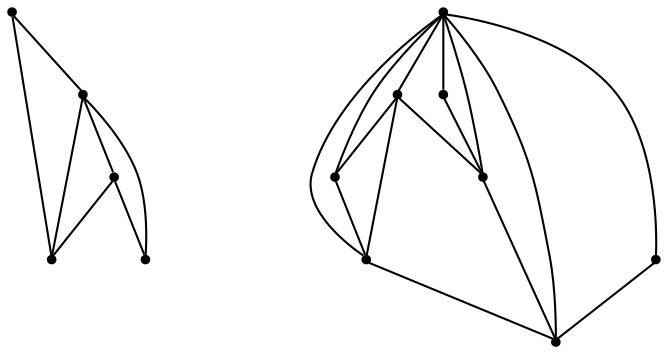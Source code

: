 graph {
  node [shape=point,comment="{\"directed\":false,\"doi\":\"10.1007/978-3-031-22203-0_21\",\"figure\":\"1 (3)\"}"]

  v0 [pos="588.6104329475241,486.87404608234647"]
  v1 [pos="626.7134076873291,372.57373999124627"]
  v2 [pos="531.4565431335761,410.6711289490421"]
  v3 [pos="588.6104329475241,315.41964451211663"]
  v4 [pos="512.4076787859036,296.3667532490856"]
  v5 [pos="355.8014639496735,350.6675680641991"]
  v6 [pos="317.70165273364904,303.0396638660314"]
  v7 [pos="333.7125486315953,398.73901193697577"]
  v8 [pos="257.51289440533753,341.58491645784613"]
  v9 [pos="279.60184151762456,245.88963799575805"]
  v10 [pos="295.612705621362,398.73901193697577"]
  v11 [pos="279.60184151762456,493.5467023487387"]
  v12 [pos="209.88448597411758,360.6396358654805"]

  v0 -- v1 [id="-1",pos="588.6104329475241,486.87404608234647 618.5902257829883,456.89463656595245 632.7091436949601,414.54673192065553 626.7134076873291,372.57373999124627"]
  v0 -- v2 [id="-2",pos="588.6104329475241,486.87404608234647 552.9297794943988,479.73965612831375 528.317500893919,446.9265111982505 531.4565431335761,410.6711289490421"]
  v2 -- v1 [id="-3",pos="531.4565431335761,410.6711289490421 566.6069486686231,409.1084627358573 600.1831593351409,395.6773227881696 626.7134076873291,372.57373999124627"]
  v2 -- v3 [id="-4",pos="531.4565431335761,410.6711289490421 534.4601420435365,371.69457730300644 555.634322075926,336.4060450953637 588.6104329475241,315.41964451211663"]
  v2 -- v4 [id="-5",pos="531.4565431335761,410.6711289490421 501.0006479177033,380.7292361392922 493.3077529388198,334.5682669647285 512.4076787859036,296.3667532490856"]
  v4 -- v1 [id="-6",pos="512.4076787859036,296.3667532490856 601.3082927978876,258.26532647625265 639.4102183288005,283.66906491629027 626.7134076873291,372.57373999124627"]
  v4 -- v3 [id="-7",pos="512.4076787859036,296.3667532490856 533.3933191598188,314.3569043118742 561.6269581481941,321.41211175921444 588.6104329475241,315.41964451211663"]
  v5 -- v6 [id="-8",pos="355.8014639496735,350.6675680641991 348.7805952146781,331.05927852219406 335.4493152385215,314.0526056684074 317.70165273364904,303.0396638660314"]
  v7 -- v8 [id="-9",pos="333.7125486315953,398.73901193697577 317.3130718616494,369.8483102226475 289.8795341389579,349.4494912118495 257.51289440533753,341.58491645784613"]
  v7 -- v5 [id="-10",pos="333.7125486315953,398.73901193697577 346.6469176530338,385.46311325993764 354.2189310498736,368.56895873226415 355.8014639496735,350.6675680641991"]
  v7 -- v6 [id="-11",pos="333.7125486315953,398.73901193697577 336.6369879100741,365.77272412832946 331.0819355341941,332.7303616588165 317.70165273364904,303.0396638660314"]
  v6 -- v9 [id="-12",pos="317.70165273364904,303.0396638660314 297.5849242419191,289.5906955342329 284.0577601450441,269.0210165391082 279.60184151762456,245.88963799575805"]
  v10 -- v8 [id="-13",pos="295.612705621362,398.73901193697577 289.88369918031714,376.2075827617395 276.6274217428352,356.1546487099086 257.51289440533753,341.58491645784613"]
  v11 -- v10 [id="-14",pos="279.60184151762456,493.5467023487387 296.3222490316918,464.41218973195254 302.11483594188235,431.1281306489578 295.612705621362,398.73901193697577"]
  v11 -- v8 [id="-15",pos="279.60184151762456,493.5467023487387 253.2361838360951,447.1471920972478 245.33492550952,393.4851389550243 257.51289440533753,341.58491645784613"]
  v11 -- v9 [id="-16",pos="279.60184151762456,493.5467023487387 143.20615603778103,465.41652468634305 143.20615603778103,265.38711018097655 279.60184151762456,245.88963799575805"]
  v11 -- v6 [id="-17",pos="279.60184151762456,493.5467023487387 448.0172203755766,493.9915535183893 448.0172203755766,303.48856874762873 317.70165273364904,303.0396638660314"]
  v11 -- v5 [id="-18",pos="279.60184151762456,493.5467023487387 372.82607845400753,455.7442726000226 398.23009644324384,408.1164319894933 355.8014639496735,350.6675680641991"]
  v11 -- v7 [id="-19",pos="279.60184151762456,493.5467023487387 306.77806075954925,468.13777356771834 325.93111472961965,435.3037718922665 333.7125486315953,398.73901193697577"]
  v11 -- v12 [id="-20",pos="279.60184151762456,493.5467023487387 240.87171805972184,459.186462228439 216.155281631053,411.9294965187602 209.88448597411758,360.6396358654805"]
  v8 -- v9 [id="-21",pos="257.51289440533753,341.58491645784613 256.70758683795464,307.93089654630256 264.221273758661,275.1510556418408 279.60184151762456,245.88963799575805"]
  v12 -- v9 [id="-22",pos="209.88448597411758,360.6396358654805 218.272283130156,315.18608711634744 242.96787845492437,274.355097378421 279.60184151762456,245.88963799575805"]
}